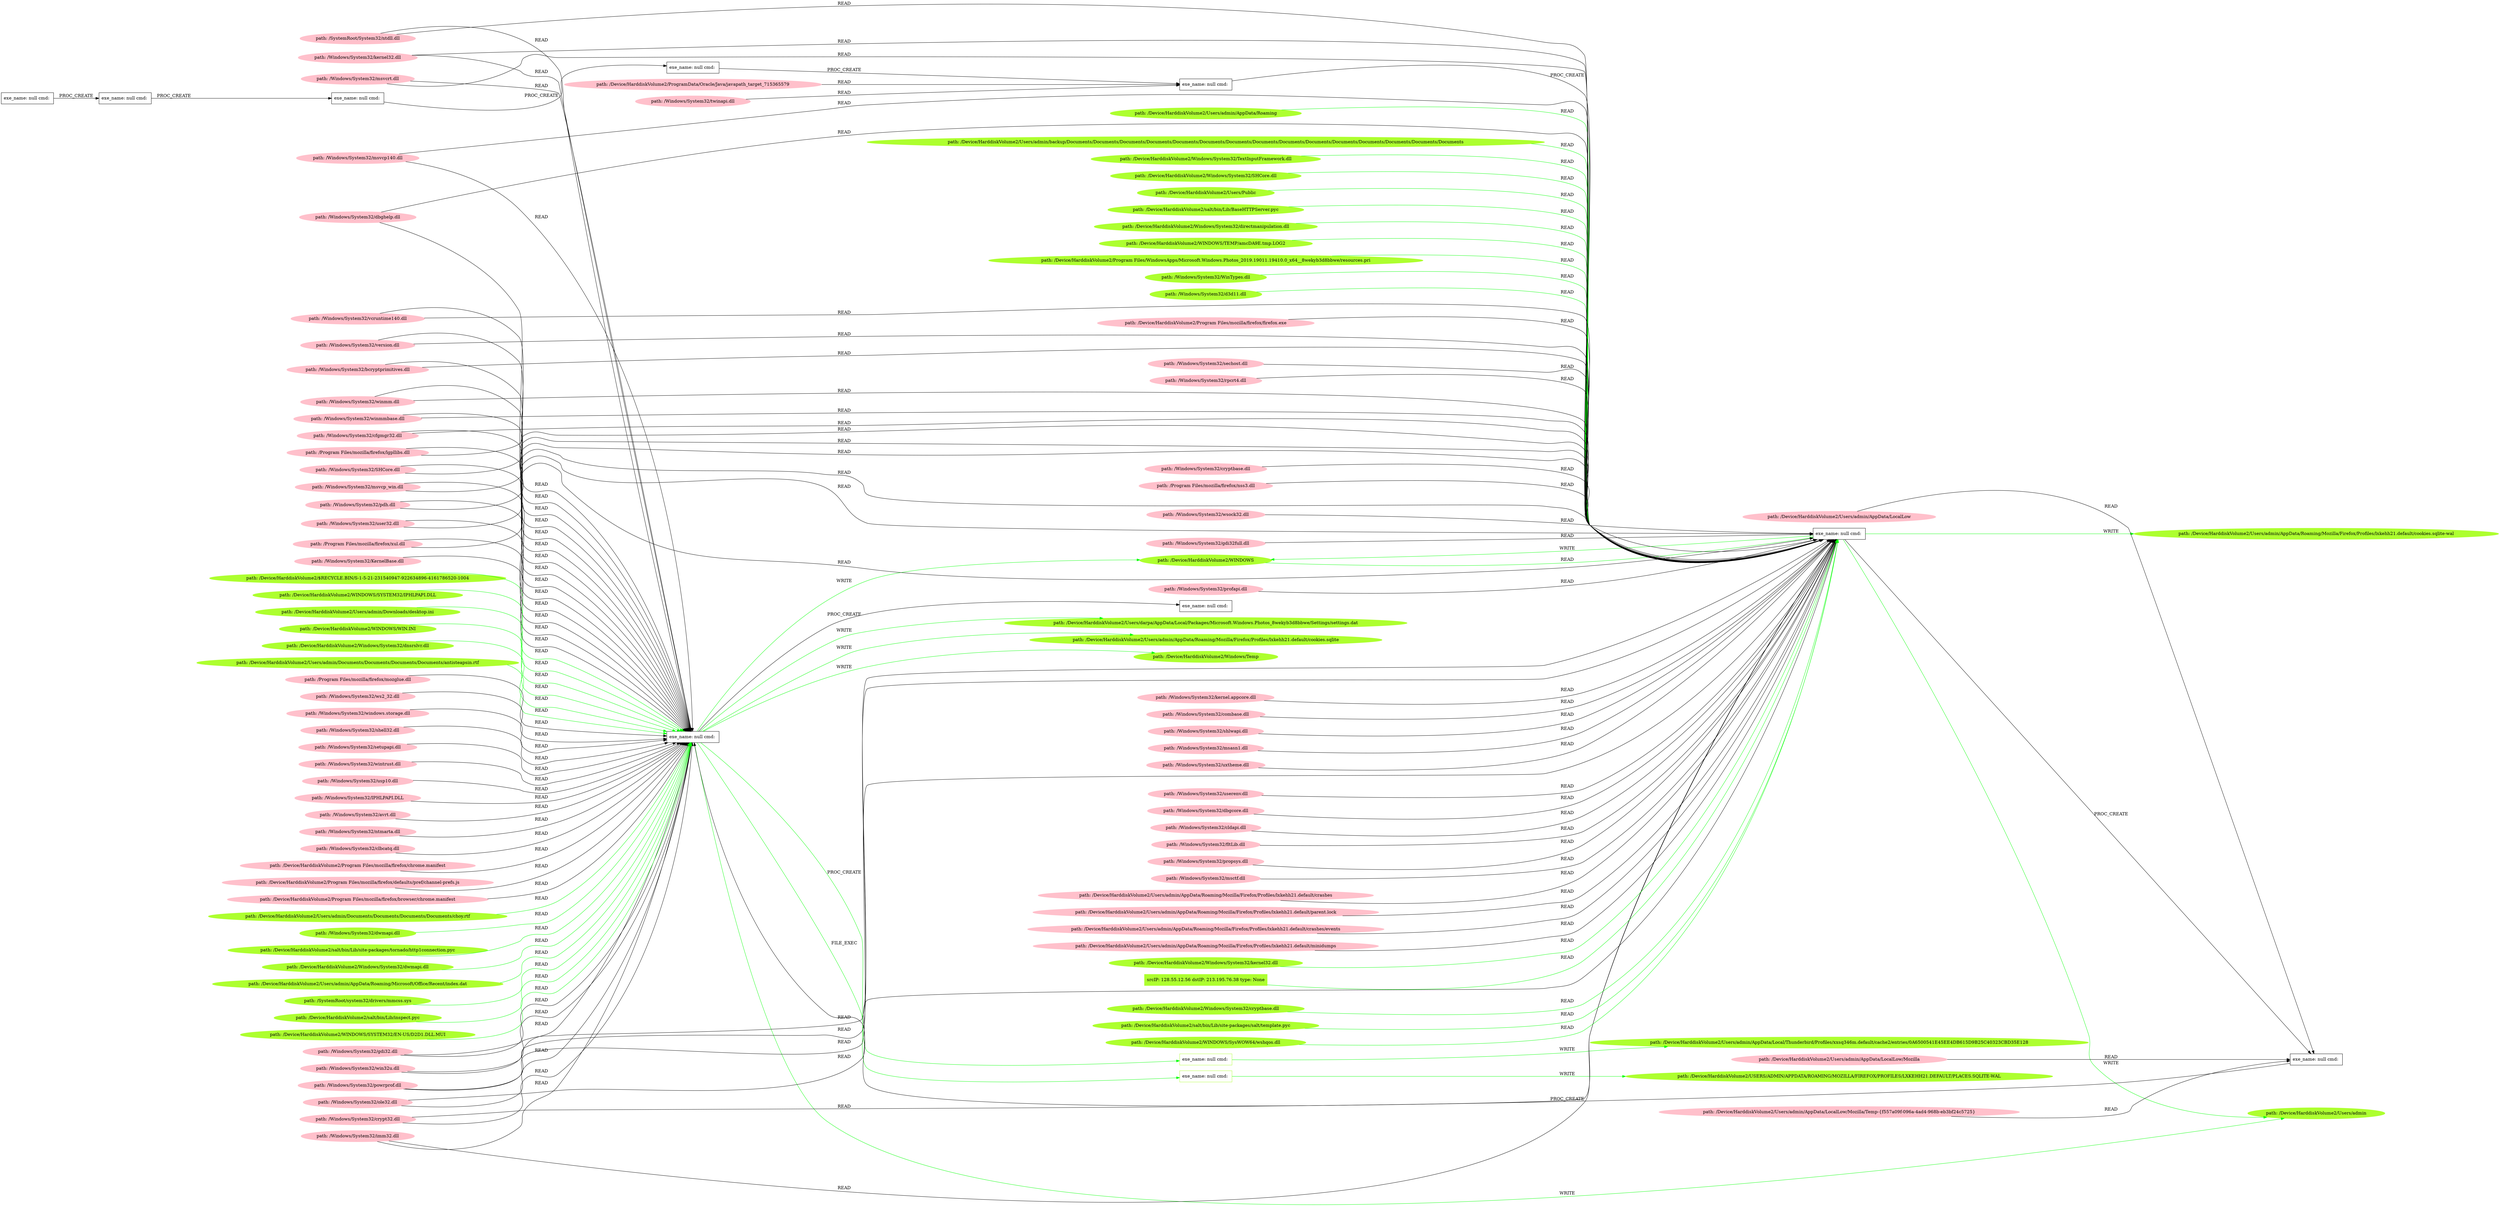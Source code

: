 digraph {
	rankdir=LR
	0 [label="exe_name: null cmd: " color=black shape=box style=solid]
	221 [label="exe_name: null cmd: " color=greenyellow shape=box style=solid]
	0 -> 221 [label=FILE_EXEC color=green]
	201 [label="path: /Device/HarddiskVolume2/Users/admin/AppData/Roaming" color=greenyellow shape=oval style=filled]
	32 [label="exe_name: null cmd: " color=black shape=box style=solid]
	201 -> 32 [label=READ color=green]
	229 [label="path: /Device/HarddiskVolume2/$RECYCLE.BIN/S-1-5-21-231540947-922634896-4161786520-1004" color=greenyellow shape=oval style=filled]
	0 [label="exe_name: null cmd: " color=black shape=box style=solid]
	229 -> 0 [label=READ color=green]
	215 [label="path: /Device/HarddiskVolume2/WINDOWS/SYSTEM32/IPHLPAPI.DLL" color=greenyellow shape=oval style=filled]
	0 [label="exe_name: null cmd: " color=black shape=box style=solid]
	215 -> 0 [label=READ color=green]
	199 [label="path: /Device/HarddiskVolume2/Users/admin/backup/Documents/Documents/Documents/Documents/Documents/Documents/Documents/Documents/Documents/Documents/Documents/Documents/Documents/Documents/Documents" color=greenyellow shape=oval style=filled]
	32 [label="exe_name: null cmd: " color=black shape=box style=solid]
	199 -> 32 [label=READ color=green]
	193 [label="path: /Device/HarddiskVolume2/Windows/System32/TextInputFramework.dll" color=greenyellow shape=oval style=filled]
	32 [label="exe_name: null cmd: " color=black shape=box style=solid]
	193 -> 32 [label=READ color=green]
	190 [label="path: /Device/HarddiskVolume2/WINDOWS" color=greenyellow shape=oval style=filled]
	32 [label="exe_name: null cmd: " color=black shape=box style=solid]
	190 -> 32 [label=READ color=green]
	195 [label="path: /Device/HarddiskVolume2/Windows/System32/SHCore.dll" color=greenyellow shape=oval style=filled]
	32 [label="exe_name: null cmd: " color=black shape=box style=solid]
	195 -> 32 [label=READ color=green]
	214 [label="path: /Device/HarddiskVolume2/Users/admin/Downloads/desktop.ini" color=greenyellow shape=oval style=filled]
	0 [label="exe_name: null cmd: " color=black shape=box style=solid]
	214 -> 0 [label=READ color=green]
	223 [label="path: /Device/HarddiskVolume2/WINDOWS/WIN.INI" color=greenyellow shape=oval style=filled]
	0 [label="exe_name: null cmd: " color=black shape=box style=solid]
	223 -> 0 [label=READ color=green]
	205 [label="path: /Device/HarddiskVolume2/Users/Public" color=greenyellow shape=oval style=filled]
	32 [label="exe_name: null cmd: " color=black shape=box style=solid]
	205 -> 32 [label=READ color=green]
	198 [label="path: /Device/HarddiskVolume2/salt/bin/Lib/BaseHTTPServer.pyc" color=greenyellow shape=oval style=filled]
	32 [label="exe_name: null cmd: " color=black shape=box style=solid]
	198 -> 32 [label=READ color=green]
	0 [label="exe_name: null cmd: " color=black shape=box style=solid]
	216 [label="exe_name: null cmd: " color=greenyellow shape=box style=solid]
	0 -> 216 [label=PROC_CREATE color=green]
	216 [label="exe_name: null cmd: " color=greenyellow shape=box style=solid]
	217 [label="path: /Device/HarddiskVolume2/Users/admin/AppData/Local/Thunderbird/Profiles/xxsq346m.default/cache2/entries/0A6500541E45EE4DB615D9B25C40323CBD35E128" color=greenyellow shape=oval style=filled]
	216 -> 217 [label=WRITE color=green]
	202 [label="path: /Device/HarddiskVolume2/Windows/System32/directmanipulation.dll" color=greenyellow shape=oval style=filled]
	32 [label="exe_name: null cmd: " color=black shape=box style=solid]
	202 -> 32 [label=READ color=green]
	211 [label="path: /Device/HarddiskVolume2/Windows/System32/dnsrslvr.dll" color=greenyellow shape=oval style=filled]
	0 [label="exe_name: null cmd: " color=black shape=box style=solid]
	211 -> 0 [label=READ color=green]
	192 [label="path: /Device/HarddiskVolume2/WINDOWS/TEMP/amcDA9E.tmp.LOG2" color=greenyellow shape=oval style=filled]
	32 [label="exe_name: null cmd: " color=black shape=box style=solid]
	192 -> 32 [label=READ color=green]
	200 [label="path: /Device/HarddiskVolume2/Program Files/WindowsApps/Microsoft.Windows.Photos_2019.19011.19410.0_x64__8wekyb3d8bbwe/resources.pri" color=greenyellow shape=oval style=filled]
	32 [label="exe_name: null cmd: " color=black shape=box style=solid]
	200 -> 32 [label=READ color=green]
	226 [label="path: /Device/HarddiskVolume2/Users/admin/Documents/Documents/Documents/Documents/antisteapsin.rtf" color=greenyellow shape=oval style=filled]
	0 [label="exe_name: null cmd: " color=black shape=box style=solid]
	226 -> 0 [label=READ color=green]
	191 [label="path: /Windows/System32/WinTypes.dll" color=greenyellow shape=oval style=filled]
	32 [label="exe_name: null cmd: " color=black shape=box style=solid]
	191 -> 32 [label=READ color=green]
	196 [label="path: /Windows/System32/d3d11.dll" color=greenyellow shape=oval style=filled]
	32 [label="exe_name: null cmd: " color=black shape=box style=solid]
	196 -> 32 [label=READ color=green]
	79 [label="exe_name: null cmd: " color=black shape=box style=solid]
	76 [label="exe_name: null cmd: " color=black shape=box style=solid]
	79 -> 76 [label=PROC_CREATE color=black]
	76 [label="exe_name: null cmd: " color=black shape=box style=solid]
	74 [label="exe_name: null cmd: " color=black shape=box style=solid]
	76 -> 74 [label=PROC_CREATE color=black]
	74 [label="exe_name: null cmd: " color=black shape=box style=solid]
	56 [label="exe_name: null cmd: " color=black shape=box style=solid]
	74 -> 56 [label=PROC_CREATE color=black]
	56 [label="exe_name: null cmd: " color=black shape=box style=solid]
	53 [label="exe_name: null cmd: " color=black shape=box style=solid]
	56 -> 53 [label=PROC_CREATE color=black]
	59 [label="path: /Device/HarddiskVolume2/ProgramData/Oracle/Java/javapath_target_715365579" color=pink shape=oval style=filled]
	53 [label="exe_name: null cmd: " color=black shape=box style=solid]
	59 -> 53 [label=READ color=black]
	57 [label="path: /Windows/System32/twinapi.dll" color=pink shape=oval style=filled]
	53 [label="exe_name: null cmd: " color=black shape=box style=solid]
	57 -> 53 [label=READ color=black]
	53 [label="exe_name: null cmd: " color=black shape=box style=solid]
	32 [label="exe_name: null cmd: " color=black shape=box style=solid]
	53 -> 32 [label=PROC_CREATE color=black]
	111 [label="path: /Device/HarddiskVolume2/Program Files/mozilla/firefox/firefox.exe" color=pink shape=oval style=filled]
	32 [label="exe_name: null cmd: " color=black shape=box style=solid]
	111 -> 32 [label=READ color=black]
	153 [label="path: /SystemRoot/System32/ntdll.dll" color=pink shape=oval style=filled]
	32 [label="exe_name: null cmd: " color=black shape=box style=solid]
	153 -> 32 [label=READ color=black]
	101 [label="path: /Windows/System32/kernel32.dll" color=pink shape=oval style=filled]
	32 [label="exe_name: null cmd: " color=black shape=box style=solid]
	101 -> 32 [label=READ color=black]
	110 [label="path: /Windows/System32/sechost.dll" color=pink shape=oval style=filled]
	32 [label="exe_name: null cmd: " color=black shape=box style=solid]
	110 -> 32 [label=READ color=black]
	116 [label="path: /Windows/System32/rpcrt4.dll" color=pink shape=oval style=filled]
	32 [label="exe_name: null cmd: " color=black shape=box style=solid]
	116 -> 32 [label=READ color=black]
	171 [label="path: /Windows/System32/msvcrt.dll" color=pink shape=oval style=filled]
	32 [label="exe_name: null cmd: " color=black shape=box style=solid]
	171 -> 32 [label=READ color=black]
	185 [label="path: /Windows/System32/msvcp140.dll" color=pink shape=oval style=filled]
	32 [label="exe_name: null cmd: " color=black shape=box style=solid]
	185 -> 32 [label=READ color=black]
	157 [label="path: /Windows/System32/dbghelp.dll" color=pink shape=oval style=filled]
	32 [label="exe_name: null cmd: " color=black shape=box style=solid]
	157 -> 32 [label=READ color=black]
	173 [label="path: /Windows/System32/vcruntime140.dll" color=pink shape=oval style=filled]
	32 [label="exe_name: null cmd: " color=black shape=box style=solid]
	173 -> 32 [label=READ color=black]
	97 [label="path: /Windows/System32/version.dll" color=pink shape=oval style=filled]
	32 [label="exe_name: null cmd: " color=black shape=box style=solid]
	97 -> 32 [label=READ color=black]
	117 [label="path: /Windows/System32/bcryptprimitives.dll" color=pink shape=oval style=filled]
	32 [label="exe_name: null cmd: " color=black shape=box style=solid]
	117 -> 32 [label=READ color=black]
	131 [label="path: /Windows/System32/cryptbase.dll" color=pink shape=oval style=filled]
	32 [label="exe_name: null cmd: " color=black shape=box style=solid]
	131 -> 32 [label=READ color=black]
	145 [label="path: /Program Files/mozilla/firefox/nss3.dll" color=pink shape=oval style=filled]
	32 [label="exe_name: null cmd: " color=black shape=box style=solid]
	145 -> 32 [label=READ color=black]
	151 [label="path: /Windows/System32/winmm.dll" color=pink shape=oval style=filled]
	32 [label="exe_name: null cmd: " color=black shape=box style=solid]
	151 -> 32 [label=READ color=black]
	128 [label="path: /Windows/System32/wsock32.dll" color=pink shape=oval style=filled]
	32 [label="exe_name: null cmd: " color=black shape=box style=solid]
	128 -> 32 [label=READ color=black]
	129 [label="path: /Windows/System32/winmmbase.dll" color=pink shape=oval style=filled]
	32 [label="exe_name: null cmd: " color=black shape=box style=solid]
	129 -> 32 [label=READ color=black]
	181 [label="path: /Windows/System32/cfgmgr32.dll" color=pink shape=oval style=filled]
	32 [label="exe_name: null cmd: " color=black shape=box style=solid]
	181 -> 32 [label=READ color=black]
	161 [label="path: /Program Files/mozilla/firefox/lgpllibs.dll" color=pink shape=oval style=filled]
	32 [label="exe_name: null cmd: " color=black shape=box style=solid]
	161 -> 32 [label=READ color=black]
	93 [label="path: /Windows/System32/SHCore.dll" color=pink shape=oval style=filled]
	32 [label="exe_name: null cmd: " color=black shape=box style=solid]
	93 -> 32 [label=READ color=black]
	107 [label="path: /Windows/System32/gdi32full.dll" color=pink shape=oval style=filled]
	32 [label="exe_name: null cmd: " color=black shape=box style=solid]
	107 -> 32 [label=READ color=black]
	113 [label="path: /Windows/System32/msvcp_win.dll" color=pink shape=oval style=filled]
	32 [label="exe_name: null cmd: " color=black shape=box style=solid]
	113 -> 32 [label=READ color=black]
	159 [label="path: /Windows/System32/user32.dll" color=pink shape=oval style=filled]
	32 [label="exe_name: null cmd: " color=black shape=box style=solid]
	159 -> 32 [label=READ color=black]
	167 [label="path: /Program Files/mozilla/firefox/xul.dll" color=pink shape=oval style=filled]
	32 [label="exe_name: null cmd: " color=black shape=box style=solid]
	167 -> 32 [label=READ color=black]
	169 [label="path: /Windows/System32/gdi32.dll" color=pink shape=oval style=filled]
	32 [label="exe_name: null cmd: " color=black shape=box style=solid]
	169 -> 32 [label=READ color=black]
	187 [label="path: /Windows/System32/win32u.dll" color=pink shape=oval style=filled]
	32 [label="exe_name: null cmd: " color=black shape=box style=solid]
	187 -> 32 [label=READ color=black]
	91 [label="path: /Windows/System32/powrprof.dll" color=pink shape=oval style=filled]
	32 [label="exe_name: null cmd: " color=black shape=box style=solid]
	91 -> 32 [label=READ color=black]
	99 [label="path: /Windows/System32/ole32.dll" color=pink shape=oval style=filled]
	32 [label="exe_name: null cmd: " color=black shape=box style=solid]
	99 -> 32 [label=READ color=black]
	106 [label="path: /Windows/System32/profapi.dll" color=pink shape=oval style=filled]
	32 [label="exe_name: null cmd: " color=black shape=box style=solid]
	106 -> 32 [label=READ color=black]
	122 [label="path: /Windows/System32/kernel.appcore.dll" color=pink shape=oval style=filled]
	32 [label="exe_name: null cmd: " color=black shape=box style=solid]
	122 -> 32 [label=READ color=black]
	138 [label="path: /Windows/System32/combase.dll" color=pink shape=oval style=filled]
	32 [label="exe_name: null cmd: " color=black shape=box style=solid]
	138 -> 32 [label=READ color=black]
	142 [label="path: /Windows/System32/shlwapi.dll" color=pink shape=oval style=filled]
	32 [label="exe_name: null cmd: " color=black shape=box style=solid]
	142 -> 32 [label=READ color=black]
	96 [label="path: /Windows/System32/msasn1.dll" color=pink shape=oval style=filled]
	32 [label="exe_name: null cmd: " color=black shape=box style=solid]
	96 -> 32 [label=READ color=black]
	133 [label="path: /Windows/System32/crypt32.dll" color=pink shape=oval style=filled]
	32 [label="exe_name: null cmd: " color=black shape=box style=solid]
	133 -> 32 [label=READ color=black]
	143 [label="path: /Windows/System32/imm32.dll" color=pink shape=oval style=filled]
	32 [label="exe_name: null cmd: " color=black shape=box style=solid]
	143 -> 32 [label=READ color=black]
	164 [label="path: /Windows/System32/uxtheme.dll" color=pink shape=oval style=filled]
	32 [label="exe_name: null cmd: " color=black shape=box style=solid]
	164 -> 32 [label=READ color=black]
	125 [label="path: /Windows/System32/pdh.dll" color=pink shape=oval style=filled]
	32 [label="exe_name: null cmd: " color=black shape=box style=solid]
	125 -> 32 [label=READ color=black]
	178 [label="path: /Windows/System32/userenv.dll" color=pink shape=oval style=filled]
	32 [label="exe_name: null cmd: " color=black shape=box style=solid]
	178 -> 32 [label=READ color=black]
	51 [label="path: /Windows/System32/dbgcore.dll" color=pink shape=oval style=filled]
	32 [label="exe_name: null cmd: " color=black shape=box style=solid]
	51 -> 32 [label=READ color=black]
	69 [label="path: /Windows/System32/cldapi.dll" color=pink shape=oval style=filled]
	32 [label="exe_name: null cmd: " color=black shape=box style=solid]
	69 -> 32 [label=READ color=black]
	71 [label="path: /Windows/System32/fltLib.dll" color=pink shape=oval style=filled]
	32 [label="exe_name: null cmd: " color=black shape=box style=solid]
	71 -> 32 [label=READ color=black]
	78 [label="path: /Windows/System32/propsys.dll" color=pink shape=oval style=filled]
	32 [label="exe_name: null cmd: " color=black shape=box style=solid]
	78 -> 32 [label=READ color=black]
	55 [label="path: /Windows/System32/msctf.dll" color=pink shape=oval style=filled]
	32 [label="exe_name: null cmd: " color=black shape=box style=solid]
	55 -> 32 [label=READ color=black]
	52 [label="path: /Device/HarddiskVolume2/Users/admin/AppData/Roaming/Mozilla/Firefox/Profiles/lxkehh21.default/crashes" color=pink shape=oval style=filled]
	32 [label="exe_name: null cmd: " color=black shape=box style=solid]
	52 -> 32 [label=READ color=black]
	8 [label="path: /Device/HarddiskVolume2/Users/admin/AppData/Roaming/Mozilla/Firefox/Profiles/lxkehh21.default/parent.lock" color=pink shape=oval style=filled]
	32 [label="exe_name: null cmd: " color=black shape=box style=solid]
	8 -> 32 [label=READ color=black]
	73 [label="path: /Device/HarddiskVolume2/Users/admin/AppData/Roaming/Mozilla/Firefox/Profiles/lxkehh21.default/crashes/events" color=pink shape=oval style=filled]
	32 [label="exe_name: null cmd: " color=black shape=box style=solid]
	73 -> 32 [label=READ color=black]
	31 [label="path: /Device/HarddiskVolume2/Users/admin/AppData/Roaming/Mozilla/Firefox/Profiles/lxkehh21.default/minidumps" color=pink shape=oval style=filled]
	32 [label="exe_name: null cmd: " color=black shape=box style=solid]
	31 -> 32 [label=READ color=black]
	32 [label="exe_name: null cmd: " color=black shape=box style=solid]
	33 [label="exe_name: null cmd: " color=black shape=box style=solid]
	32 -> 33 [label=PROC_CREATE color=black]
	35 [label="path: /Device/HarddiskVolume2/Users/admin/AppData/LocalLow/Mozilla/Temp-{f557a09f-096a-4ad4-968b-eb3bf24c5725}" color=pink shape=oval style=filled]
	33 [label="exe_name: null cmd: " color=black shape=box style=solid]
	35 -> 33 [label=READ color=black]
	39 [label="path: /Device/HarddiskVolume2/Users/admin/AppData/LocalLow" color=pink shape=oval style=filled]
	33 [label="exe_name: null cmd: " color=black shape=box style=solid]
	39 -> 33 [label=READ color=black]
	37 [label="path: /Device/HarddiskVolume2/Users/admin/AppData/LocalLow/Mozilla" color=pink shape=oval style=filled]
	33 [label="exe_name: null cmd: " color=black shape=box style=solid]
	37 -> 33 [label=READ color=black]
	33 [label="exe_name: null cmd: " color=black shape=box style=solid]
	0 [label="exe_name: null cmd: " color=black shape=box style=solid]
	33 -> 0 [label=PROC_CREATE color=black]
	101 [label="path: /Windows/System32/kernel32.dll" color=pink shape=oval style=filled]
	0 [label="exe_name: null cmd: " color=black shape=box style=solid]
	101 -> 0 [label=READ color=black]
	153 [label="path: /SystemRoot/System32/ntdll.dll" color=pink shape=oval style=filled]
	0 [label="exe_name: null cmd: " color=black shape=box style=solid]
	153 -> 0 [label=READ color=black]
	150 [label="path: /Windows/System32/KernelBase.dll" color=pink shape=oval style=filled]
	0 [label="exe_name: null cmd: " color=black shape=box style=solid]
	150 -> 0 [label=READ color=black]
	171 [label="path: /Windows/System32/msvcrt.dll" color=pink shape=oval style=filled]
	0 [label="exe_name: null cmd: " color=black shape=box style=solid]
	171 -> 0 [label=READ color=black]
	156 [label="path: /Program Files/mozilla/firefox/mozglue.dll" color=pink shape=oval style=filled]
	0 [label="exe_name: null cmd: " color=black shape=box style=solid]
	156 -> 0 [label=READ color=black]
	157 [label="path: /Windows/System32/dbghelp.dll" color=pink shape=oval style=filled]
	0 [label="exe_name: null cmd: " color=black shape=box style=solid]
	157 -> 0 [label=READ color=black]
	173 [label="path: /Windows/System32/vcruntime140.dll" color=pink shape=oval style=filled]
	0 [label="exe_name: null cmd: " color=black shape=box style=solid]
	173 -> 0 [label=READ color=black]
	185 [label="path: /Windows/System32/msvcp140.dll" color=pink shape=oval style=filled]
	0 [label="exe_name: null cmd: " color=black shape=box style=solid]
	185 -> 0 [label=READ color=black]
	97 [label="path: /Windows/System32/version.dll" color=pink shape=oval style=filled]
	0 [label="exe_name: null cmd: " color=black shape=box style=solid]
	97 -> 0 [label=READ color=black]
	117 [label="path: /Windows/System32/bcryptprimitives.dll" color=pink shape=oval style=filled]
	0 [label="exe_name: null cmd: " color=black shape=box style=solid]
	117 -> 0 [label=READ color=black]
	151 [label="path: /Windows/System32/winmm.dll" color=pink shape=oval style=filled]
	0 [label="exe_name: null cmd: " color=black shape=box style=solid]
	151 -> 0 [label=READ color=black]
	129 [label="path: /Windows/System32/winmmbase.dll" color=pink shape=oval style=filled]
	0 [label="exe_name: null cmd: " color=black shape=box style=solid]
	129 -> 0 [label=READ color=black]
	140 [label="path: /Windows/System32/ws2_32.dll" color=pink shape=oval style=filled]
	0 [label="exe_name: null cmd: " color=black shape=box style=solid]
	140 -> 0 [label=READ color=black]
	181 [label="path: /Windows/System32/cfgmgr32.dll" color=pink shape=oval style=filled]
	0 [label="exe_name: null cmd: " color=black shape=box style=solid]
	181 -> 0 [label=READ color=black]
	161 [label="path: /Program Files/mozilla/firefox/lgpllibs.dll" color=pink shape=oval style=filled]
	0 [label="exe_name: null cmd: " color=black shape=box style=solid]
	161 -> 0 [label=READ color=black]
	159 [label="path: /Windows/System32/user32.dll" color=pink shape=oval style=filled]
	0 [label="exe_name: null cmd: " color=black shape=box style=solid]
	159 -> 0 [label=READ color=black]
	167 [label="path: /Program Files/mozilla/firefox/xul.dll" color=pink shape=oval style=filled]
	0 [label="exe_name: null cmd: " color=black shape=box style=solid]
	167 -> 0 [label=READ color=black]
	93 [label="path: /Windows/System32/SHCore.dll" color=pink shape=oval style=filled]
	0 [label="exe_name: null cmd: " color=black shape=box style=solid]
	93 -> 0 [label=READ color=black]
	104 [label="path: /Windows/System32/windows.storage.dll" color=pink shape=oval style=filled]
	0 [label="exe_name: null cmd: " color=black shape=box style=solid]
	104 -> 0 [label=READ color=black]
	113 [label="path: /Windows/System32/msvcp_win.dll" color=pink shape=oval style=filled]
	0 [label="exe_name: null cmd: " color=black shape=box style=solid]
	113 -> 0 [label=READ color=black]
	169 [label="path: /Windows/System32/gdi32.dll" color=pink shape=oval style=filled]
	0 [label="exe_name: null cmd: " color=black shape=box style=solid]
	169 -> 0 [label=READ color=black]
	183 [label="path: /Windows/System32/shell32.dll" color=pink shape=oval style=filled]
	0 [label="exe_name: null cmd: " color=black shape=box style=solid]
	183 -> 0 [label=READ color=black]
	187 [label="path: /Windows/System32/win32u.dll" color=pink shape=oval style=filled]
	0 [label="exe_name: null cmd: " color=black shape=box style=solid]
	187 -> 0 [label=READ color=black]
	90 [label="path: /Windows/System32/setupapi.dll" color=pink shape=oval style=filled]
	0 [label="exe_name: null cmd: " color=black shape=box style=solid]
	90 -> 0 [label=READ color=black]
	91 [label="path: /Windows/System32/powrprof.dll" color=pink shape=oval style=filled]
	0 [label="exe_name: null cmd: " color=black shape=box style=solid]
	91 -> 0 [label=READ color=black]
	99 [label="path: /Windows/System32/ole32.dll" color=pink shape=oval style=filled]
	0 [label="exe_name: null cmd: " color=black shape=box style=solid]
	99 -> 0 [label=READ color=black]
	123 [label="path: /Windows/System32/wintrust.dll" color=pink shape=oval style=filled]
	0 [label="exe_name: null cmd: " color=black shape=box style=solid]
	123 -> 0 [label=READ color=black]
	133 [label="path: /Windows/System32/crypt32.dll" color=pink shape=oval style=filled]
	0 [label="exe_name: null cmd: " color=black shape=box style=solid]
	133 -> 0 [label=READ color=black]
	143 [label="path: /Windows/System32/imm32.dll" color=pink shape=oval style=filled]
	0 [label="exe_name: null cmd: " color=black shape=box style=solid]
	143 -> 0 [label=READ color=black]
	136 [label="path: /Windows/System32/usp10.dll" color=pink shape=oval style=filled]
	0 [label="exe_name: null cmd: " color=black shape=box style=solid]
	136 -> 0 [label=READ color=black]
	77 [label="path: /Windows/System32/IPHLPAPI.DLL" color=pink shape=oval style=filled]
	0 [label="exe_name: null cmd: " color=black shape=box style=solid]
	77 -> 0 [label=READ color=black]
	20 [label="path: /Windows/System32/avrt.dll" color=pink shape=oval style=filled]
	0 [label="exe_name: null cmd: " color=black shape=box style=solid]
	20 -> 0 [label=READ color=black]
	125 [label="path: /Windows/System32/pdh.dll" color=pink shape=oval style=filled]
	0 [label="exe_name: null cmd: " color=black shape=box style=solid]
	125 -> 0 [label=READ color=black]
	179 [label="path: /Windows/System32/ntmarta.dll" color=pink shape=oval style=filled]
	0 [label="exe_name: null cmd: " color=black shape=box style=solid]
	179 -> 0 [label=READ color=black]
	176 [label="path: /Windows/System32/clbcatq.dll" color=pink shape=oval style=filled]
	0 [label="exe_name: null cmd: " color=black shape=box style=solid]
	176 -> 0 [label=READ color=black]
	21 [label="path: /Device/HarddiskVolume2/Program Files/mozilla/firefox/chrome.manifest" color=pink shape=oval style=filled]
	0 [label="exe_name: null cmd: " color=black shape=box style=solid]
	21 -> 0 [label=READ color=black]
	49 [label="path: /Device/HarddiskVolume2/Program Files/mozilla/firefox/defaults/pref/channel-prefs.js" color=pink shape=oval style=filled]
	0 [label="exe_name: null cmd: " color=black shape=box style=solid]
	49 -> 0 [label=READ color=black]
	0 [label="exe_name: null cmd: " color=black shape=box style=solid]
	1 [label="exe_name: null cmd: " color=black shape=box style=solid]
	0 -> 1 [label=PROC_CREATE color=black]
	85 [label="path: /Device/HarddiskVolume2/Program Files/mozilla/firefox/browser/chrome.manifest" color=pink shape=oval style=filled]
	0 [label="exe_name: null cmd: " color=black shape=box style=solid]
	85 -> 0 [label=READ color=black]
	0 [label="exe_name: null cmd: " color=black shape=box style=solid]
	231 [label="path: /Device/HarddiskVolume2/Users/darpa/AppData/Local/Packages/Microsoft.Windows.Photos_8wekyb3d8bbwe/Settings/settings.dat" color=greenyellow shape=oval style=filled]
	0 -> 231 [label=WRITE color=green]
	197 [label="path: /Device/HarddiskVolume2/Windows/System32/kernel32.dll" color=greenyellow shape=oval style=filled]
	32 [label="exe_name: null cmd: " color=black shape=box style=solid]
	197 -> 32 [label=READ color=green]
	224 [label="path: /Device/HarddiskVolume2/Users/admin/Documents/Documents/Documents/Documents/choy.rtf" color=greenyellow shape=oval style=filled]
	0 [label="exe_name: null cmd: " color=black shape=box style=solid]
	224 -> 0 [label=READ color=green]
	230 [label="path: /Windows/System32/dwmapi.dll" color=greenyellow shape=oval style=filled]
	0 [label="exe_name: null cmd: " color=black shape=box style=solid]
	230 -> 0 [label=READ color=green]
	219 [label="path: /Device/HarddiskVolume2/salt/bin/Lib/site-packages/tornado/http1connection.pyc" color=greenyellow shape=oval style=filled]
	0 [label="exe_name: null cmd: " color=black shape=box style=solid]
	219 -> 0 [label=READ color=green]
	194 [label="srcIP: 128.55.12.56 dstIP: 213.195.76.38 type: None" color=greenyellow shape=box style=filled]
	32 [label="exe_name: null cmd: " color=black shape=box style=solid]
	194 -> 32 [label=READ color=green]
	220 [label="path: /Device/HarddiskVolume2/Windows/System32/dwmapi.dll" color=greenyellow shape=oval style=filled]
	0 [label="exe_name: null cmd: " color=black shape=box style=solid]
	220 -> 0 [label=READ color=green]
	221 [label="exe_name: null cmd: " color=greenyellow shape=box style=solid]
	222 [label="path: /Device/HarddiskVolume2/USERS/ADMIN/APPDATA/ROAMING/MOZILLA/FIREFOX/PROFILES/LXKEHH21.DEFAULT/PLACES.SQLITE-WAL" color=greenyellow shape=oval style=filled]
	221 -> 222 [label=WRITE color=green]
	218 [label="path: /Device/HarddiskVolume2/Users/admin/AppData/Roaming/Microsoft/Office/Recent/index.dat" color=greenyellow shape=oval style=filled]
	0 [label="exe_name: null cmd: " color=black shape=box style=solid]
	218 -> 0 [label=READ color=green]
	32 [label="exe_name: null cmd: " color=black shape=box style=solid]
	190 [label="path: /Device/HarddiskVolume2/WINDOWS" color=greenyellow shape=oval style=filled]
	32 -> 190 [label=WRITE color=green]
	32 [label="exe_name: null cmd: " color=black shape=box style=solid]
	207 [label="path: /Device/HarddiskVolume2/Users/admin/AppData/Roaming/Mozilla/Firefox/Profiles/lxkehh21.default/cookies.sqlite-wal" color=greenyellow shape=oval style=filled]
	32 -> 207 [label=WRITE color=green]
	32 [label="exe_name: null cmd: " color=black shape=box style=solid]
	203 [label="path: /Device/HarddiskVolume2/Users/admin" color=greenyellow shape=oval style=filled]
	32 -> 203 [label=WRITE color=green]
	212 [label="path: /SystemRoot/system32/drivers/mmcss.sys" color=greenyellow shape=oval style=filled]
	0 [label="exe_name: null cmd: " color=black shape=box style=solid]
	212 -> 0 [label=READ color=green]
	0 [label="exe_name: null cmd: " color=black shape=box style=solid]
	203 [label="path: /Device/HarddiskVolume2/Users/admin" color=greenyellow shape=oval style=filled]
	0 -> 203 [label=WRITE color=green]
	0 [label="exe_name: null cmd: " color=black shape=box style=solid]
	190 [label="path: /Device/HarddiskVolume2/WINDOWS" color=greenyellow shape=oval style=filled]
	0 -> 190 [label=WRITE color=green]
	206 [label="path: /Device/HarddiskVolume2/Windows/System32/cryptbase.dll" color=greenyellow shape=oval style=filled]
	32 [label="exe_name: null cmd: " color=black shape=box style=solid]
	206 -> 32 [label=READ color=green]
	228 [label="path: /Device/HarddiskVolume2/salt/bin/Lib/inspect.pyc" color=greenyellow shape=oval style=filled]
	0 [label="exe_name: null cmd: " color=black shape=box style=solid]
	228 -> 0 [label=READ color=green]
	225 [label="path: /Device/HarddiskVolume2/WINDOWS/SYSTEM32/EN-US/D2D1.DLL.MUI" color=greenyellow shape=oval style=filled]
	0 [label="exe_name: null cmd: " color=black shape=box style=solid]
	225 -> 0 [label=READ color=green]
	209 [label="path: /Device/HarddiskVolume2/salt/bin/Lib/site-packages/salt/template.pyc" color=greenyellow shape=oval style=filled]
	32 [label="exe_name: null cmd: " color=black shape=box style=solid]
	209 -> 32 [label=READ color=green]
	204 [label="path: /Device/HarddiskVolume2/WINDOWS/SysWOW64/wshqos.dll" color=greenyellow shape=oval style=filled]
	32 [label="exe_name: null cmd: " color=black shape=box style=solid]
	204 -> 32 [label=READ color=green]
	0 [label="exe_name: null cmd: " color=black shape=box style=solid]
	232 [label="path: /Device/HarddiskVolume2/Users/admin/AppData/Roaming/Mozilla/Firefox/Profiles/lxkehh21.default/cookies.sqlite" color=greenyellow shape=oval style=filled]
	0 -> 232 [label=WRITE color=green]
	0 [label="exe_name: null cmd: " color=black shape=box style=solid]
	227 [label="path: /Device/HarddiskVolume2/Windows/Temp" color=greenyellow shape=oval style=filled]
	0 -> 227 [label=WRITE color=green]
}
